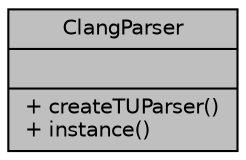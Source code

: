 digraph "ClangParser"
{
 // LATEX_PDF_SIZE
  edge [fontname="Helvetica",fontsize="10",labelfontname="Helvetica",labelfontsize="10"];
  node [fontname="Helvetica",fontsize="10",shape=record];
  Node1 [label="{ClangParser\n||+ createTUParser()\l+ instance()\l}",height=0.2,width=0.4,color="black", fillcolor="grey75", style="filled", fontcolor="black",tooltip="Wrapper for to let libclang assisted parsing."];
}
